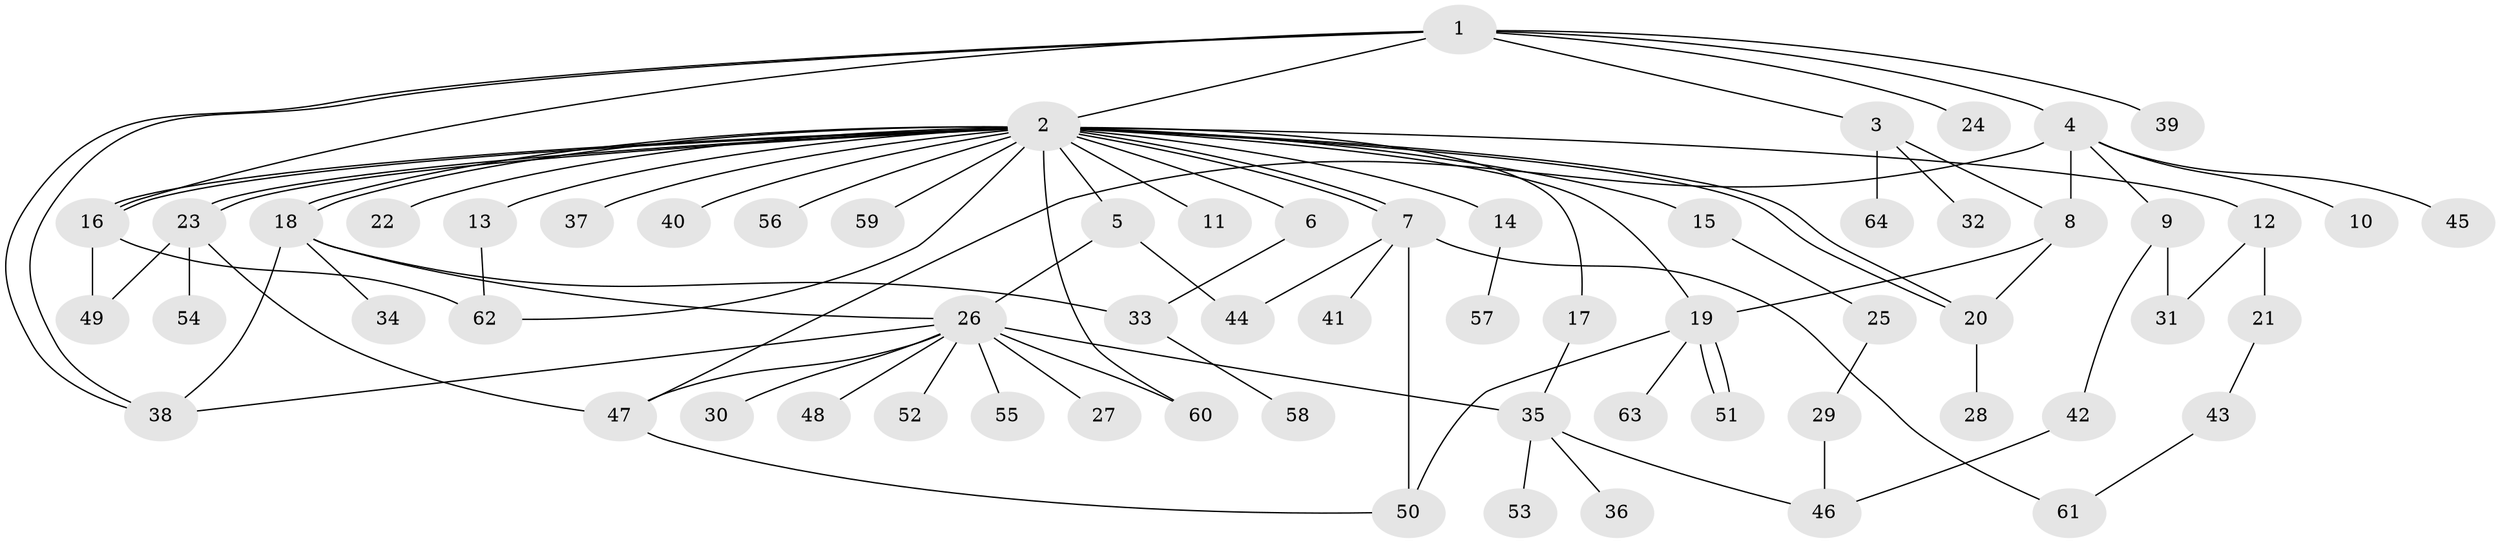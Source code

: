 // Generated by graph-tools (version 1.1) at 2025/49/03/09/25 03:49:48]
// undirected, 64 vertices, 92 edges
graph export_dot {
graph [start="1"]
  node [color=gray90,style=filled];
  1;
  2;
  3;
  4;
  5;
  6;
  7;
  8;
  9;
  10;
  11;
  12;
  13;
  14;
  15;
  16;
  17;
  18;
  19;
  20;
  21;
  22;
  23;
  24;
  25;
  26;
  27;
  28;
  29;
  30;
  31;
  32;
  33;
  34;
  35;
  36;
  37;
  38;
  39;
  40;
  41;
  42;
  43;
  44;
  45;
  46;
  47;
  48;
  49;
  50;
  51;
  52;
  53;
  54;
  55;
  56;
  57;
  58;
  59;
  60;
  61;
  62;
  63;
  64;
  1 -- 2;
  1 -- 3;
  1 -- 4;
  1 -- 16;
  1 -- 24;
  1 -- 38;
  1 -- 38;
  1 -- 39;
  2 -- 5;
  2 -- 6;
  2 -- 7;
  2 -- 7;
  2 -- 11;
  2 -- 12;
  2 -- 13;
  2 -- 14;
  2 -- 15;
  2 -- 16;
  2 -- 16;
  2 -- 17;
  2 -- 18;
  2 -- 18;
  2 -- 19;
  2 -- 20;
  2 -- 20;
  2 -- 22;
  2 -- 23;
  2 -- 23;
  2 -- 37;
  2 -- 40;
  2 -- 56;
  2 -- 59;
  2 -- 60;
  2 -- 62;
  3 -- 8;
  3 -- 32;
  3 -- 64;
  4 -- 8;
  4 -- 9;
  4 -- 10;
  4 -- 45;
  4 -- 47;
  5 -- 26;
  5 -- 44;
  6 -- 33;
  7 -- 41;
  7 -- 44;
  7 -- 50;
  7 -- 61;
  8 -- 19;
  8 -- 20;
  9 -- 31;
  9 -- 42;
  12 -- 21;
  12 -- 31;
  13 -- 62;
  14 -- 57;
  15 -- 25;
  16 -- 49;
  16 -- 62;
  17 -- 35;
  18 -- 26;
  18 -- 33;
  18 -- 34;
  18 -- 38;
  19 -- 50;
  19 -- 51;
  19 -- 51;
  19 -- 63;
  20 -- 28;
  21 -- 43;
  23 -- 47;
  23 -- 49;
  23 -- 54;
  25 -- 29;
  26 -- 27;
  26 -- 30;
  26 -- 35;
  26 -- 38;
  26 -- 47;
  26 -- 48;
  26 -- 52;
  26 -- 55;
  26 -- 60;
  29 -- 46;
  33 -- 58;
  35 -- 36;
  35 -- 46;
  35 -- 53;
  42 -- 46;
  43 -- 61;
  47 -- 50;
}
